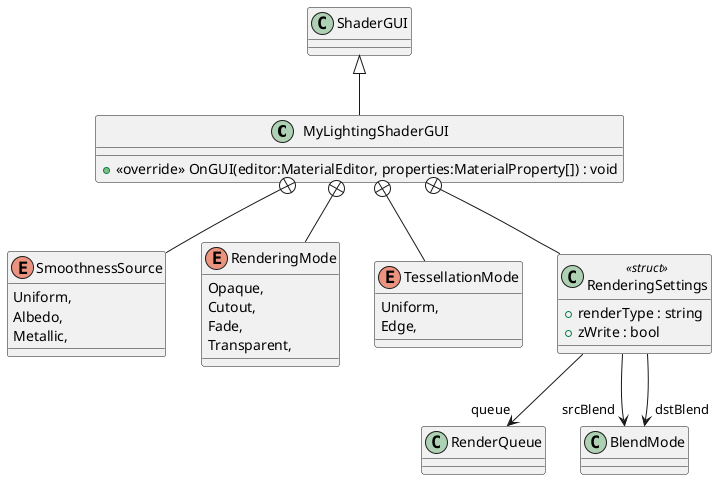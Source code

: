 @startuml
class MyLightingShaderGUI {
    + <<override>> OnGUI(editor:MaterialEditor, properties:MaterialProperty[]) : void
}
enum SmoothnessSource {
    Uniform,
    Albedo,
    Metallic,
}
enum RenderingMode {
    Opaque,
    Cutout,
    Fade,
    Transparent,
}
enum TessellationMode {
    Uniform,
    Edge,
}
class RenderingSettings <<struct>> {
    + renderType : string
    + zWrite : bool
}
ShaderGUI <|-- MyLightingShaderGUI
MyLightingShaderGUI +-- SmoothnessSource
MyLightingShaderGUI +-- RenderingMode
MyLightingShaderGUI +-- TessellationMode
MyLightingShaderGUI +-- RenderingSettings
RenderingSettings --> "queue" RenderQueue
RenderingSettings --> "srcBlend" BlendMode
RenderingSettings --> "dstBlend" BlendMode
@enduml
